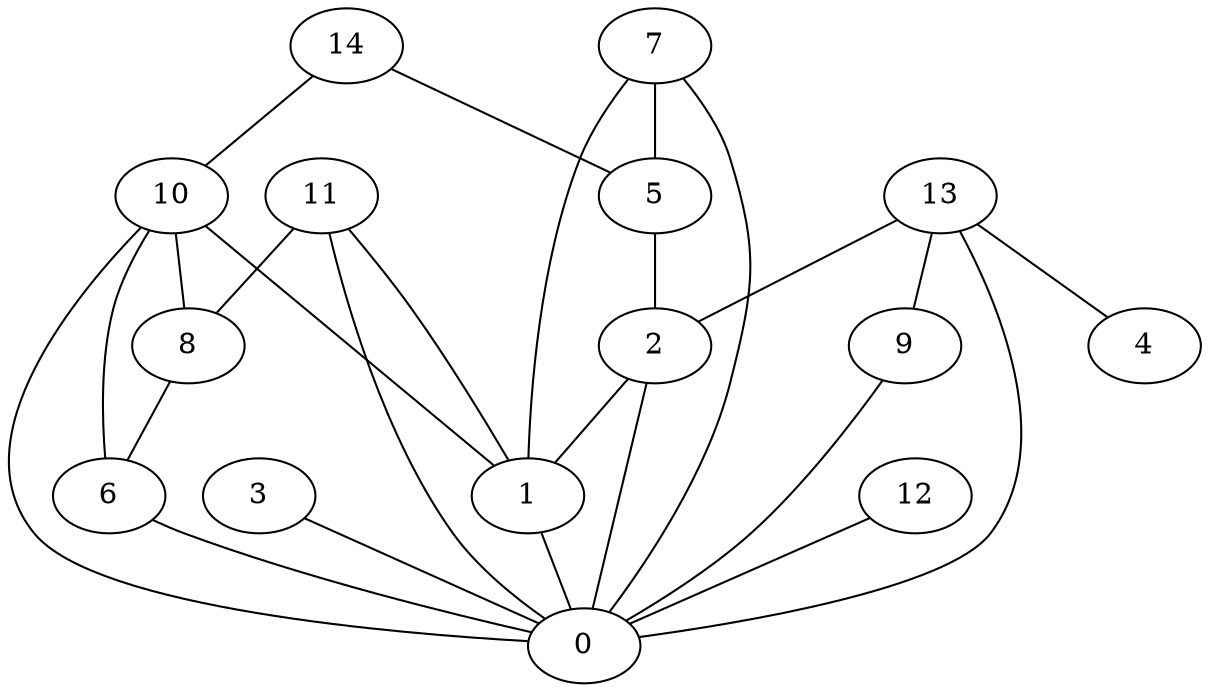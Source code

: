 digraph "sensornet-topology" {
label = "";
rankdir="BT";"0"->"1" [arrowhead = "both"] 
"0"->"2" [arrowhead = "both"] 
"0"->"3" [arrowhead = "both"] 
"0"->"6" [arrowhead = "both"] 
"0"->"7" [arrowhead = "both"] 
"0"->"9" [arrowhead = "both"] 
"0"->"10" [arrowhead = "both"] 
"0"->"11" [arrowhead = "both"] 
"0"->"12" [arrowhead = "both"] 
"0"->"13" [arrowhead = "both"] 
"1"->"2" [arrowhead = "both"] 
"1"->"7" [arrowhead = "both"] 
"1"->"10" [arrowhead = "both"] 
"1"->"11" [arrowhead = "both"] 
"2"->"5" [arrowhead = "both"] 
"2"->"13" [arrowhead = "both"] 
"4"->"13" [arrowhead = "both"] 
"5"->"7" [arrowhead = "both"] 
"5"->"14" [arrowhead = "both"] 
"6"->"8" [arrowhead = "both"] 
"6"->"10" [arrowhead = "both"] 
"8"->"10" [arrowhead = "both"] 
"8"->"11" [arrowhead = "both"] 
"9"->"13" [arrowhead = "both"] 
"10"->"14" [arrowhead = "both"] 
}